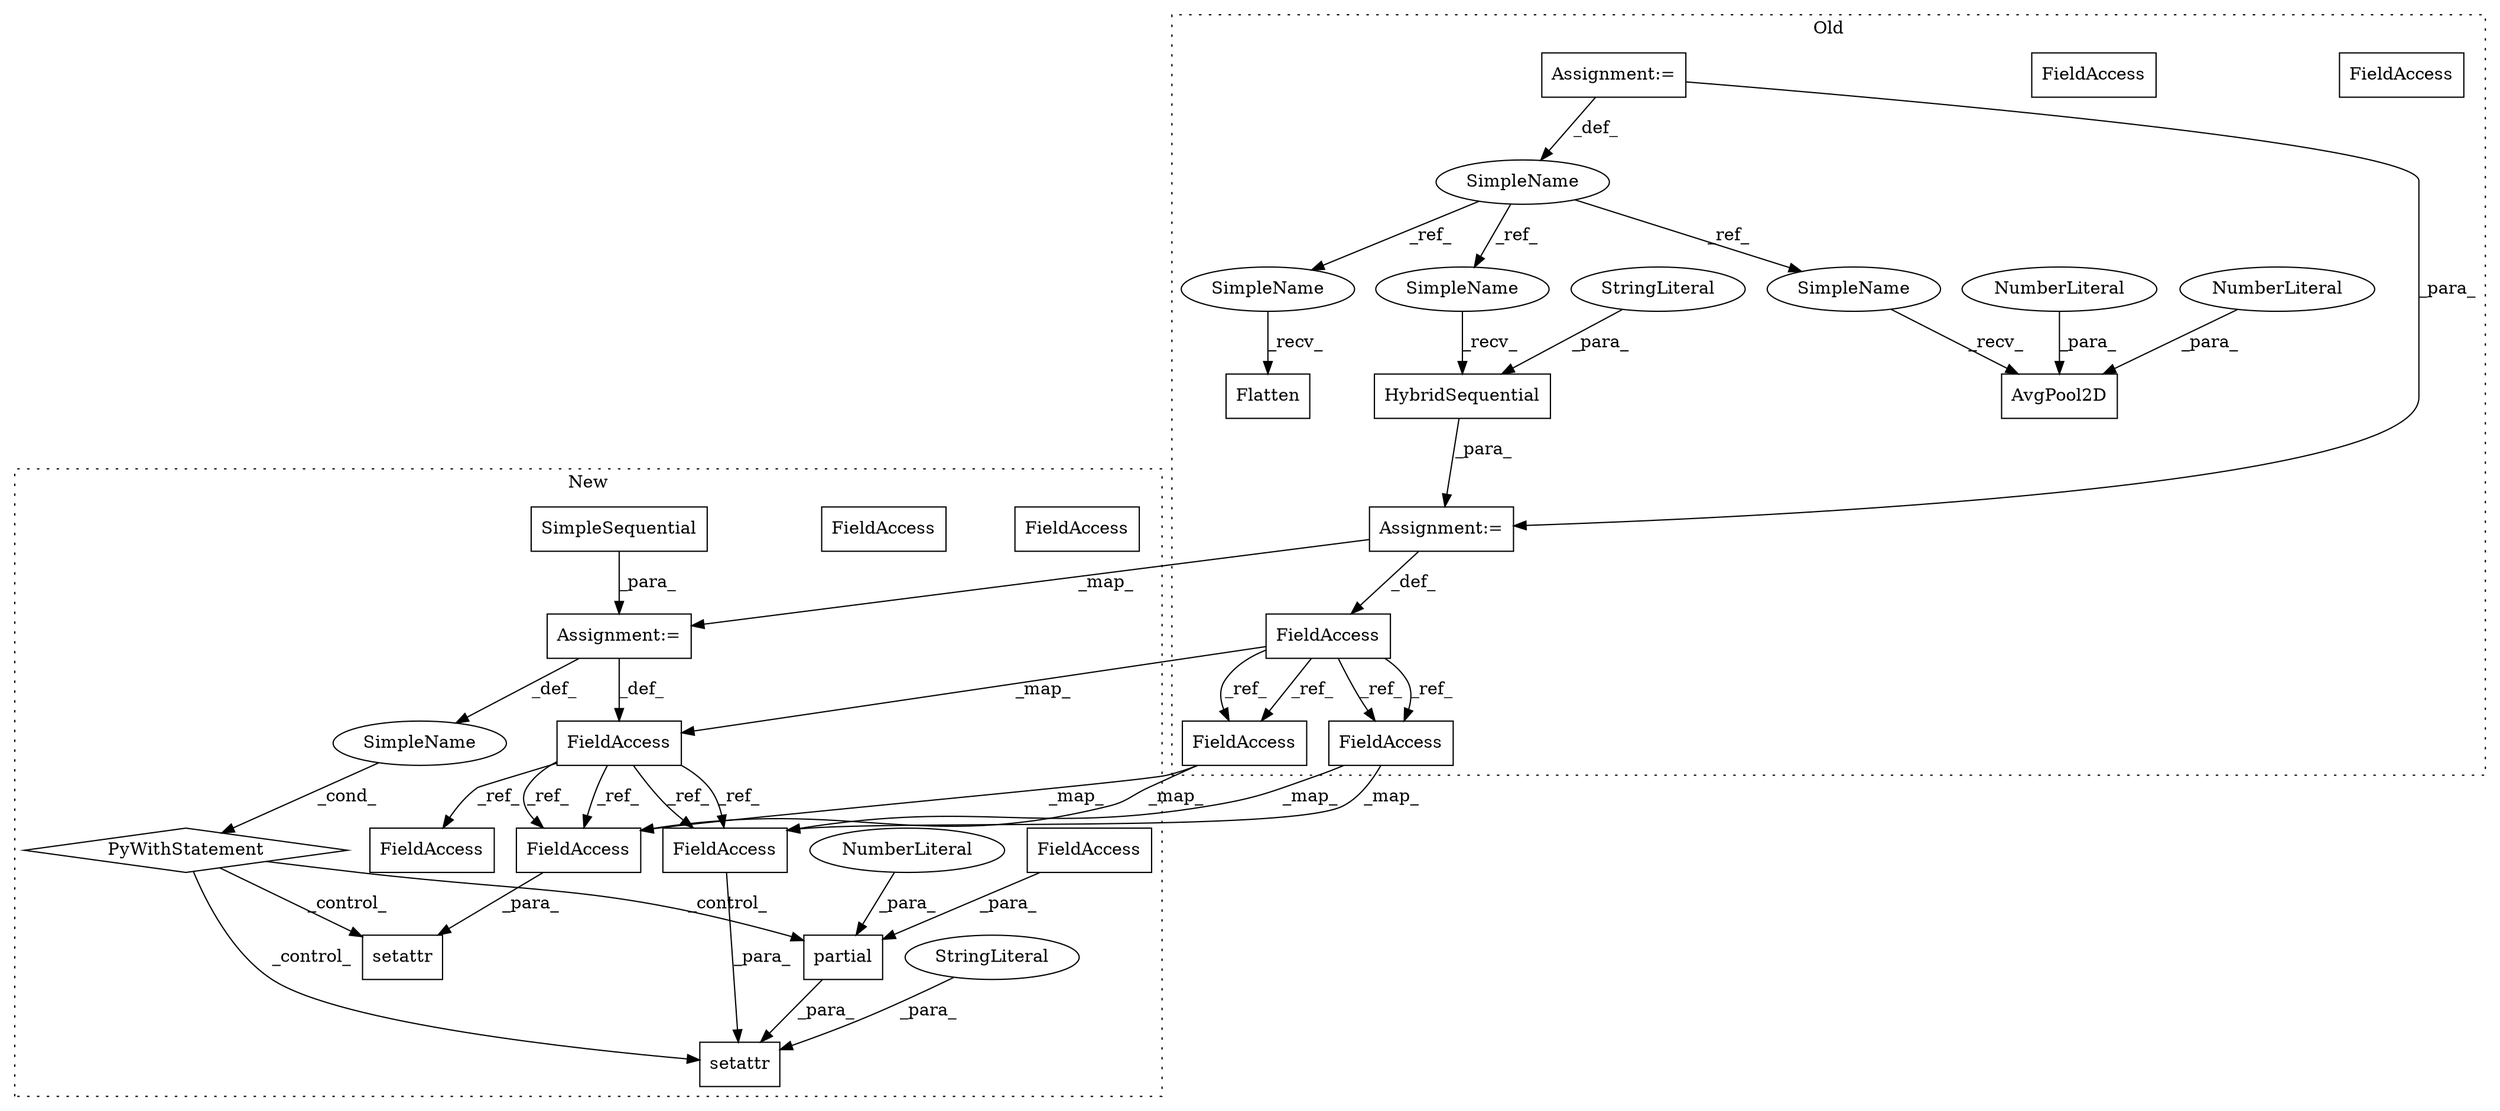 digraph G {
subgraph cluster0 {
1 [label="Flatten" a="32" s="7194" l="9" shape="box"];
6 [label="SimpleName" a="42" s="5529" l="2" shape="ellipse"];
7 [label="AvgPool2D" a="32" s="7043,7056" l="10,1" shape="box"];
8 [label="HybridSequential" a="32" s="6787,6806" l="17,1" shape="box"];
12 [label="FieldAccess" a="22" s="6772" l="11" shape="box"];
14 [label="FieldAccess" a="22" s="7175" l="11" shape="box"];
17 [label="FieldAccess" a="22" s="7024" l="11" shape="box"];
19 [label="NumberLiteral" a="34" s="7053" l="1" shape="ellipse"];
20 [label="NumberLiteral" a="34" s="7055" l="1" shape="ellipse"];
22 [label="StringLiteral" a="45" s="6804" l="2" shape="ellipse"];
24 [label="Assignment:=" a="7" s="6783" l="1" shape="box"];
26 [label="Assignment:=" a="7" s="5529" l="2" shape="box"];
27 [label="SimpleName" a="42" s="7040" l="2" shape="ellipse"];
28 [label="SimpleName" a="42" s="6784" l="2" shape="ellipse"];
29 [label="SimpleName" a="42" s="7191" l="2" shape="ellipse"];
32 [label="FieldAccess" a="22" s="7024" l="11" shape="box"];
33 [label="FieldAccess" a="22" s="7175" l="11" shape="box"];
label = "Old";
style="dotted";
}
subgraph cluster1 {
2 [label="partial" a="32" s="8356,8404" l="8,1" shape="box"];
3 [label="SimpleName" a="42" s="" l="" shape="ellipse"];
4 [label="PyWithStatement" a="104" s="7952,7986" l="10,2" shape="diamond"];
5 [label="setattr" a="32" s="8564,8669" l="8,1" shape="box"];
9 [label="FieldAccess" a="22" s="8364" l="36" shape="box"];
10 [label="setattr" a="32" s="8325,8405" l="8,1" shape="box"];
11 [label="FieldAccess" a="22" s="7914" l="11" shape="box"];
13 [label="FieldAccess" a="22" s="8118" l="11" shape="box"];
15 [label="FieldAccess" a="22" s="8572" l="11" shape="box"];
16 [label="FieldAccess" a="22" s="8333" l="11" shape="box"];
18 [label="NumberLiteral" a="34" s="8403" l="1" shape="ellipse"];
21 [label="StringLiteral" a="45" s="8345" l="10" shape="ellipse"];
23 [label="Assignment:=" a="7" s="7925" l="1" shape="box"];
25 [label="SimpleSequential" a="32" s="7926" l="18" shape="box"];
30 [label="FieldAccess" a="22" s="8572" l="11" shape="box"];
31 [label="FieldAccess" a="22" s="8333" l="11" shape="box"];
label = "New";
style="dotted";
}
2 -> 10 [label="_para_"];
3 -> 4 [label="_cond_"];
4 -> 5 [label="_control_"];
4 -> 2 [label="_control_"];
4 -> 10 [label="_control_"];
6 -> 27 [label="_ref_"];
6 -> 28 [label="_ref_"];
6 -> 29 [label="_ref_"];
8 -> 24 [label="_para_"];
9 -> 2 [label="_para_"];
11 -> 31 [label="_ref_"];
11 -> 31 [label="_ref_"];
11 -> 30 [label="_ref_"];
11 -> 13 [label="_ref_"];
11 -> 30 [label="_ref_"];
12 -> 32 [label="_ref_"];
12 -> 11 [label="_map_"];
12 -> 32 [label="_ref_"];
12 -> 33 [label="_ref_"];
12 -> 33 [label="_ref_"];
18 -> 2 [label="_para_"];
19 -> 7 [label="_para_"];
20 -> 7 [label="_para_"];
21 -> 10 [label="_para_"];
22 -> 8 [label="_para_"];
23 -> 11 [label="_def_"];
23 -> 3 [label="_def_"];
24 -> 23 [label="_map_"];
24 -> 12 [label="_def_"];
25 -> 23 [label="_para_"];
26 -> 6 [label="_def_"];
26 -> 24 [label="_para_"];
27 -> 7 [label="_recv_"];
28 -> 8 [label="_recv_"];
29 -> 1 [label="_recv_"];
30 -> 5 [label="_para_"];
31 -> 10 [label="_para_"];
32 -> 31 [label="_map_"];
32 -> 31 [label="_map_"];
33 -> 30 [label="_map_"];
33 -> 30 [label="_map_"];
}